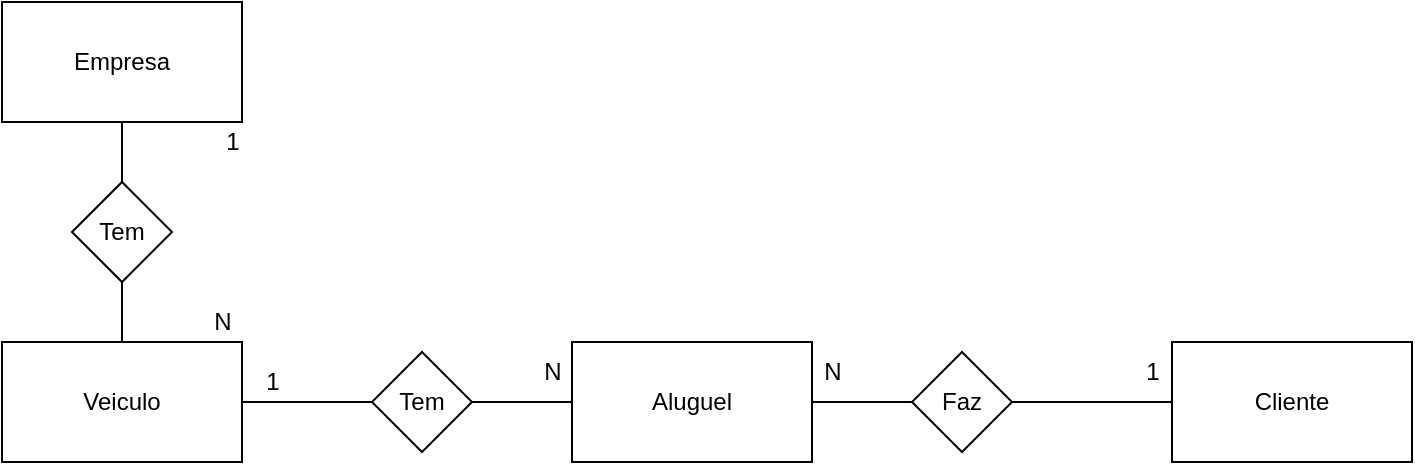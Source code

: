 <mxfile version="14.4.2" type="device" pages="2"><diagram id="yQXQJI-emIPxJdMqPkFN" name="Conceitual"><mxGraphModel dx="1422" dy="705" grid="1" gridSize="10" guides="1" tooltips="1" connect="1" arrows="1" fold="1" page="1" pageScale="1" pageWidth="827" pageHeight="1169" math="0" shadow="0"><root><mxCell id="0"/><mxCell id="1" parent="0"/><mxCell id="OzRF_6Tl5ZOd_1zt7boX-17" style="edgeStyle=orthogonalEdgeStyle;rounded=0;orthogonalLoop=1;jettySize=auto;html=1;exitX=0.5;exitY=1;exitDx=0;exitDy=0;entryX=0.5;entryY=0;entryDx=0;entryDy=0;endArrow=none;endFill=0;" parent="1" source="OzRF_6Tl5ZOd_1zt7boX-1" target="OzRF_6Tl5ZOd_1zt7boX-5" edge="1"><mxGeometry relative="1" as="geometry"/></mxCell><mxCell id="OzRF_6Tl5ZOd_1zt7boX-1" value="Empresa" style="rounded=0;whiteSpace=wrap;html=1;" parent="1" vertex="1"><mxGeometry x="25" y="80" width="120" height="60" as="geometry"/></mxCell><mxCell id="OzRF_6Tl5ZOd_1zt7boX-2" value="Veiculo" style="rounded=0;whiteSpace=wrap;html=1;" parent="1" vertex="1"><mxGeometry x="25" y="250" width="120" height="60" as="geometry"/></mxCell><mxCell id="OzRF_6Tl5ZOd_1zt7boX-18" style="edgeStyle=orthogonalEdgeStyle;rounded=0;orthogonalLoop=1;jettySize=auto;html=1;exitX=0.5;exitY=1;exitDx=0;exitDy=0;entryX=0.5;entryY=0;entryDx=0;entryDy=0;endArrow=none;endFill=0;" parent="1" source="OzRF_6Tl5ZOd_1zt7boX-5" target="OzRF_6Tl5ZOd_1zt7boX-2" edge="1"><mxGeometry relative="1" as="geometry"/></mxCell><mxCell id="OzRF_6Tl5ZOd_1zt7boX-5" value="Tem" style="rhombus;whiteSpace=wrap;html=1;" parent="1" vertex="1"><mxGeometry x="60" y="170" width="50" height="50" as="geometry"/></mxCell><mxCell id="OzRF_6Tl5ZOd_1zt7boX-15" style="edgeStyle=orthogonalEdgeStyle;rounded=0;orthogonalLoop=1;jettySize=auto;html=1;exitX=0;exitY=0.5;exitDx=0;exitDy=0;entryX=1;entryY=0.5;entryDx=0;entryDy=0;endArrow=none;endFill=0;" parent="1" source="OzRF_6Tl5ZOd_1zt7boX-7" target="OzRF_6Tl5ZOd_1zt7boX-11" edge="1"><mxGeometry relative="1" as="geometry"/></mxCell><mxCell id="OzRF_6Tl5ZOd_1zt7boX-7" value="Cliente" style="rounded=0;whiteSpace=wrap;html=1;" parent="1" vertex="1"><mxGeometry x="610" y="250" width="120" height="60" as="geometry"/></mxCell><mxCell id="OzRF_6Tl5ZOd_1zt7boX-45" style="edgeStyle=orthogonalEdgeStyle;rounded=0;orthogonalLoop=1;jettySize=auto;html=1;exitX=0;exitY=0.5;exitDx=0;exitDy=0;entryX=1;entryY=0.5;entryDx=0;entryDy=0;endArrow=none;endFill=0;" parent="1" source="OzRF_6Tl5ZOd_1zt7boX-11" target="OzRF_6Tl5ZOd_1zt7boX-41" edge="1"><mxGeometry relative="1" as="geometry"/></mxCell><mxCell id="OzRF_6Tl5ZOd_1zt7boX-11" value="Faz" style="rhombus;whiteSpace=wrap;html=1;" parent="1" vertex="1"><mxGeometry x="480" y="255" width="50" height="50" as="geometry"/></mxCell><mxCell id="OzRF_6Tl5ZOd_1zt7boX-22" value="1" style="text;html=1;align=center;verticalAlign=middle;resizable=0;points=[];autosize=1;" parent="1" vertex="1"><mxGeometry x="130" y="140" width="20" height="20" as="geometry"/></mxCell><mxCell id="OzRF_6Tl5ZOd_1zt7boX-33" value="N" style="text;html=1;align=center;verticalAlign=middle;resizable=0;points=[];autosize=1;" parent="1" vertex="1"><mxGeometry x="125" y="230" width="20" height="20" as="geometry"/></mxCell><mxCell id="OzRF_6Tl5ZOd_1zt7boX-46" style="edgeStyle=orthogonalEdgeStyle;rounded=0;orthogonalLoop=1;jettySize=auto;html=1;exitX=0;exitY=0.5;exitDx=0;exitDy=0;entryX=1;entryY=0.5;entryDx=0;entryDy=0;endArrow=none;endFill=0;" parent="1" source="OzRF_6Tl5ZOd_1zt7boX-41" target="OzRF_6Tl5ZOd_1zt7boX-42" edge="1"><mxGeometry relative="1" as="geometry"/></mxCell><mxCell id="OzRF_6Tl5ZOd_1zt7boX-41" value="Aluguel" style="rounded=0;whiteSpace=wrap;html=1;" parent="1" vertex="1"><mxGeometry x="310" y="250" width="120" height="60" as="geometry"/></mxCell><mxCell id="OzRF_6Tl5ZOd_1zt7boX-47" style="edgeStyle=orthogonalEdgeStyle;rounded=0;orthogonalLoop=1;jettySize=auto;html=1;exitX=0;exitY=0.5;exitDx=0;exitDy=0;entryX=1;entryY=0.5;entryDx=0;entryDy=0;endArrow=none;endFill=0;" parent="1" source="OzRF_6Tl5ZOd_1zt7boX-42" target="OzRF_6Tl5ZOd_1zt7boX-2" edge="1"><mxGeometry relative="1" as="geometry"/></mxCell><mxCell id="OzRF_6Tl5ZOd_1zt7boX-42" value="Tem" style="rhombus;whiteSpace=wrap;html=1;" parent="1" vertex="1"><mxGeometry x="210" y="255" width="50" height="50" as="geometry"/></mxCell><mxCell id="OzRF_6Tl5ZOd_1zt7boX-48" value="N" style="text;html=1;align=center;verticalAlign=middle;resizable=0;points=[];autosize=1;" parent="1" vertex="1"><mxGeometry x="430" y="255" width="20" height="20" as="geometry"/></mxCell><mxCell id="OzRF_6Tl5ZOd_1zt7boX-49" value="N" style="text;html=1;align=center;verticalAlign=middle;resizable=0;points=[];autosize=1;" parent="1" vertex="1"><mxGeometry x="290" y="255" width="20" height="20" as="geometry"/></mxCell><mxCell id="OzRF_6Tl5ZOd_1zt7boX-50" value="1" style="text;html=1;align=center;verticalAlign=middle;resizable=0;points=[];autosize=1;" parent="1" vertex="1"><mxGeometry x="150" y="260" width="20" height="20" as="geometry"/></mxCell><mxCell id="AdnG7mZwoh6DGHAHKHVe-6" value="1" style="text;html=1;align=center;verticalAlign=middle;resizable=0;points=[];autosize=1;" parent="1" vertex="1"><mxGeometry x="590" y="255" width="20" height="20" as="geometry"/></mxCell></root></mxGraphModel></diagram><diagram id="WxloWahECRz_Y48msgZb" name="Logico"><mxGraphModel dx="1422" dy="705" grid="1" gridSize="10" guides="1" tooltips="1" connect="1" arrows="1" fold="1" page="1" pageScale="1" pageWidth="827" pageHeight="1169" math="0" shadow="0"><root><mxCell id="iUPNhXFyDnNLKRicgoXA-0"/><mxCell id="iUPNhXFyDnNLKRicgoXA-1" parent="iUPNhXFyDnNLKRicgoXA-0"/><mxCell id="orEvi_06bcarz72JiU6v-0" value="Locadora" style="shape=table;startSize=30;container=1;collapsible=1;childLayout=tableLayout;fixedRows=1;rowLines=0;fontStyle=1;align=center;resizeLast=1;" parent="iUPNhXFyDnNLKRicgoXA-1" vertex="1"><mxGeometry x="70" y="90" width="150" height="120" as="geometry"/></mxCell><mxCell id="orEvi_06bcarz72JiU6v-1" value="" style="shape=partialRectangle;collapsible=0;dropTarget=0;pointerEvents=0;fillColor=none;top=0;left=0;bottom=1;right=0;points=[[0,0.5],[1,0.5]];portConstraint=eastwest;" parent="orEvi_06bcarz72JiU6v-0" vertex="1"><mxGeometry y="30" width="150" height="30" as="geometry"/></mxCell><mxCell id="orEvi_06bcarz72JiU6v-2" value="PK" style="shape=partialRectangle;connectable=0;fillColor=none;top=0;left=0;bottom=0;right=0;fontStyle=1;overflow=hidden;" parent="orEvi_06bcarz72JiU6v-1" vertex="1"><mxGeometry width="30" height="30" as="geometry"/></mxCell><mxCell id="orEvi_06bcarz72JiU6v-3" value="IdEmpresa" style="shape=partialRectangle;connectable=0;fillColor=none;top=0;left=0;bottom=0;right=0;align=left;spacingLeft=6;fontStyle=5;overflow=hidden;" parent="orEvi_06bcarz72JiU6v-1" vertex="1"><mxGeometry x="30" width="120" height="30" as="geometry"/></mxCell><mxCell id="orEvi_06bcarz72JiU6v-4" value="" style="shape=partialRectangle;collapsible=0;dropTarget=0;pointerEvents=0;fillColor=none;top=0;left=0;bottom=0;right=0;points=[[0,0.5],[1,0.5]];portConstraint=eastwest;" parent="orEvi_06bcarz72JiU6v-0" vertex="1"><mxGeometry y="60" width="150" height="30" as="geometry"/></mxCell><mxCell id="orEvi_06bcarz72JiU6v-5" value="" style="shape=partialRectangle;connectable=0;fillColor=none;top=0;left=0;bottom=0;right=0;editable=1;overflow=hidden;" parent="orEvi_06bcarz72JiU6v-4" vertex="1"><mxGeometry width="30" height="30" as="geometry"/></mxCell><mxCell id="orEvi_06bcarz72JiU6v-6" value="CNPJ" style="shape=partialRectangle;connectable=0;fillColor=none;top=0;left=0;bottom=0;right=0;align=left;spacingLeft=6;overflow=hidden;" parent="orEvi_06bcarz72JiU6v-4" vertex="1"><mxGeometry x="30" width="120" height="30" as="geometry"/></mxCell><mxCell id="orEvi_06bcarz72JiU6v-7" value="" style="shape=partialRectangle;collapsible=0;dropTarget=0;pointerEvents=0;fillColor=none;top=0;left=0;bottom=0;right=0;points=[[0,0.5],[1,0.5]];portConstraint=eastwest;" parent="orEvi_06bcarz72JiU6v-0" vertex="1"><mxGeometry y="90" width="150" height="30" as="geometry"/></mxCell><mxCell id="orEvi_06bcarz72JiU6v-8" value="" style="shape=partialRectangle;connectable=0;fillColor=none;top=0;left=0;bottom=0;right=0;editable=1;overflow=hidden;" parent="orEvi_06bcarz72JiU6v-7" vertex="1"><mxGeometry width="30" height="30" as="geometry"/></mxCell><mxCell id="orEvi_06bcarz72JiU6v-9" value="Endereco" style="shape=partialRectangle;connectable=0;fillColor=none;top=0;left=0;bottom=0;right=0;align=left;spacingLeft=6;overflow=hidden;" parent="orEvi_06bcarz72JiU6v-7" vertex="1"><mxGeometry x="30" width="120" height="30" as="geometry"/></mxCell><mxCell id="orEvi_06bcarz72JiU6v-13" value="Veiculo" style="shape=table;startSize=30;container=1;collapsible=1;childLayout=tableLayout;fixedRows=1;rowLines=0;fontStyle=1;align=center;resizeLast=1;" parent="iUPNhXFyDnNLKRicgoXA-1" vertex="1"><mxGeometry x="350" y="60" width="150" height="210" as="geometry"/></mxCell><mxCell id="orEvi_06bcarz72JiU6v-14" value="" style="shape=partialRectangle;collapsible=0;dropTarget=0;pointerEvents=0;fillColor=none;top=0;left=0;bottom=0;right=0;points=[[0,0.5],[1,0.5]];portConstraint=eastwest;" parent="orEvi_06bcarz72JiU6v-13" vertex="1"><mxGeometry y="30" width="150" height="30" as="geometry"/></mxCell><mxCell id="orEvi_06bcarz72JiU6v-15" value="PK" style="shape=partialRectangle;connectable=0;fillColor=none;top=0;left=0;bottom=0;right=0;fontStyle=1;overflow=hidden;" parent="orEvi_06bcarz72JiU6v-14" vertex="1"><mxGeometry width="60" height="30" as="geometry"/></mxCell><mxCell id="orEvi_06bcarz72JiU6v-16" value="IdVeiculo" style="shape=partialRectangle;connectable=0;fillColor=none;top=0;left=0;bottom=0;right=0;align=left;spacingLeft=6;fontStyle=5;overflow=hidden;" parent="orEvi_06bcarz72JiU6v-14" vertex="1"><mxGeometry x="60" width="90" height="30" as="geometry"/></mxCell><mxCell id="5olL-JJMe-w4XHnZbR3E-46" value="" style="shape=partialRectangle;collapsible=0;dropTarget=0;pointerEvents=0;fillColor=none;top=0;left=0;bottom=0;right=0;points=[[0,0.5],[1,0.5]];portConstraint=eastwest;" parent="orEvi_06bcarz72JiU6v-13" vertex="1"><mxGeometry y="60" width="150" height="30" as="geometry"/></mxCell><mxCell id="5olL-JJMe-w4XHnZbR3E-47" value="FK" style="shape=partialRectangle;connectable=0;fillColor=none;top=0;left=0;bottom=0;right=0;fontStyle=1;overflow=hidden;" parent="5olL-JJMe-w4XHnZbR3E-46" vertex="1"><mxGeometry width="60" height="30" as="geometry"/></mxCell><mxCell id="5olL-JJMe-w4XHnZbR3E-48" value="IdEmpresa" style="shape=partialRectangle;connectable=0;fillColor=none;top=0;left=0;bottom=0;right=0;align=left;spacingLeft=6;fontStyle=5;overflow=hidden;" parent="5olL-JJMe-w4XHnZbR3E-46" vertex="1"><mxGeometry x="60" width="90" height="30" as="geometry"/></mxCell><mxCell id="orEvi_06bcarz72JiU6v-17" value="" style="shape=partialRectangle;collapsible=0;dropTarget=0;pointerEvents=0;fillColor=none;top=0;left=0;bottom=1;right=0;points=[[0,0.5],[1,0.5]];portConstraint=eastwest;" parent="orEvi_06bcarz72JiU6v-13" vertex="1"><mxGeometry y="90" width="150" height="30" as="geometry"/></mxCell><mxCell id="orEvi_06bcarz72JiU6v-18" value="FK" style="shape=partialRectangle;connectable=0;fillColor=none;top=0;left=0;bottom=0;right=0;fontStyle=1;overflow=hidden;" parent="orEvi_06bcarz72JiU6v-17" vertex="1"><mxGeometry width="60" height="30" as="geometry"/></mxCell><mxCell id="orEvi_06bcarz72JiU6v-19" value="IdAluguel" style="shape=partialRectangle;connectable=0;fillColor=none;top=0;left=0;bottom=0;right=0;align=left;spacingLeft=6;fontStyle=5;overflow=hidden;" parent="orEvi_06bcarz72JiU6v-17" vertex="1"><mxGeometry x="60" width="90" height="30" as="geometry"/></mxCell><mxCell id="LzxK7QhGtGeR3hgmUoo5-0" value="" style="shape=partialRectangle;collapsible=0;dropTarget=0;pointerEvents=0;fillColor=none;top=0;left=0;bottom=0;right=0;points=[[0,0.5],[1,0.5]];portConstraint=eastwest;" vertex="1" parent="orEvi_06bcarz72JiU6v-13"><mxGeometry y="120" width="150" height="30" as="geometry"/></mxCell><mxCell id="LzxK7QhGtGeR3hgmUoo5-1" value="" style="shape=partialRectangle;connectable=0;fillColor=none;top=0;left=0;bottom=0;right=0;editable=1;overflow=hidden;" vertex="1" parent="LzxK7QhGtGeR3hgmUoo5-0"><mxGeometry width="60" height="30" as="geometry"/></mxCell><mxCell id="LzxK7QhGtGeR3hgmUoo5-2" value="Modelo" style="shape=partialRectangle;connectable=0;fillColor=none;top=0;left=0;bottom=0;right=0;align=left;spacingLeft=6;overflow=hidden;" vertex="1" parent="LzxK7QhGtGeR3hgmUoo5-0"><mxGeometry x="60" width="90" height="30" as="geometry"/></mxCell><mxCell id="LzxK7QhGtGeR3hgmUoo5-3" value="" style="shape=partialRectangle;collapsible=0;dropTarget=0;pointerEvents=0;fillColor=none;top=0;left=0;bottom=0;right=0;points=[[0,0.5],[1,0.5]];portConstraint=eastwest;" vertex="1" parent="orEvi_06bcarz72JiU6v-13"><mxGeometry y="150" width="150" height="30" as="geometry"/></mxCell><mxCell id="LzxK7QhGtGeR3hgmUoo5-4" value="" style="shape=partialRectangle;connectable=0;fillColor=none;top=0;left=0;bottom=0;right=0;editable=1;overflow=hidden;" vertex="1" parent="LzxK7QhGtGeR3hgmUoo5-3"><mxGeometry width="60" height="30" as="geometry"/></mxCell><mxCell id="LzxK7QhGtGeR3hgmUoo5-5" value="Marca" style="shape=partialRectangle;connectable=0;fillColor=none;top=0;left=0;bottom=0;right=0;align=left;spacingLeft=6;overflow=hidden;" vertex="1" parent="LzxK7QhGtGeR3hgmUoo5-3"><mxGeometry x="60" width="90" height="30" as="geometry"/></mxCell><mxCell id="LzxK7QhGtGeR3hgmUoo5-6" value="" style="shape=partialRectangle;collapsible=0;dropTarget=0;pointerEvents=0;fillColor=none;top=0;left=0;bottom=0;right=0;points=[[0,0.5],[1,0.5]];portConstraint=eastwest;" vertex="1" parent="orEvi_06bcarz72JiU6v-13"><mxGeometry y="180" width="150" height="30" as="geometry"/></mxCell><mxCell id="LzxK7QhGtGeR3hgmUoo5-7" value="" style="shape=partialRectangle;connectable=0;fillColor=none;top=0;left=0;bottom=0;right=0;editable=1;overflow=hidden;" vertex="1" parent="LzxK7QhGtGeR3hgmUoo5-6"><mxGeometry width="60" height="30" as="geometry"/></mxCell><mxCell id="LzxK7QhGtGeR3hgmUoo5-8" value="Placa" style="shape=partialRectangle;connectable=0;fillColor=none;top=0;left=0;bottom=0;right=0;align=left;spacingLeft=6;overflow=hidden;" vertex="1" parent="LzxK7QhGtGeR3hgmUoo5-6"><mxGeometry x="60" width="90" height="30" as="geometry"/></mxCell><mxCell id="iRICgcWZECTCAwtJ1tFt-0" value="" style="edgeStyle=entityRelationEdgeStyle;fontSize=12;html=1;endArrow=ERoneToMany;exitX=1;exitY=0.5;exitDx=0;exitDy=0;entryX=0;entryY=0.5;entryDx=0;entryDy=0;" parent="iUPNhXFyDnNLKRicgoXA-1" source="orEvi_06bcarz72JiU6v-1" target="5olL-JJMe-w4XHnZbR3E-46" edge="1"><mxGeometry width="100" height="100" relative="1" as="geometry"><mxPoint x="170" y="150" as="sourcePoint"/><mxPoint x="270" y="50" as="targetPoint"/></mxGeometry></mxCell><mxCell id="2EoEis0VYHeWsrDJa7NP-0" value="Cliente" style="shape=table;startSize=30;container=1;collapsible=1;childLayout=tableLayout;fixedRows=1;rowLines=0;fontStyle=1;align=center;resizeLast=1;dashed=1;dashPattern=1 1;strokeWidth=1;fillColor=#ffffff;gradientColor=none;" parent="iUPNhXFyDnNLKRicgoXA-1" vertex="1"><mxGeometry x="340" y="350" width="160" height="210" as="geometry"/></mxCell><mxCell id="2EoEis0VYHeWsrDJa7NP-1" value="" style="shape=partialRectangle;collapsible=0;dropTarget=0;pointerEvents=0;fillColor=none;top=0;left=0;bottom=0;right=0;points=[[0,0.5],[1,0.5]];portConstraint=eastwest;" parent="2EoEis0VYHeWsrDJa7NP-0" vertex="1"><mxGeometry y="30" width="160" height="30" as="geometry"/></mxCell><mxCell id="2EoEis0VYHeWsrDJa7NP-2" value="PK" style="shape=partialRectangle;connectable=0;fillColor=none;top=0;left=0;bottom=0;right=0;fontStyle=1;overflow=hidden;" parent="2EoEis0VYHeWsrDJa7NP-1" vertex="1"><mxGeometry width="60" height="30" as="geometry"/></mxCell><mxCell id="2EoEis0VYHeWsrDJa7NP-3" value="IdCliente" style="shape=partialRectangle;connectable=0;fillColor=none;top=0;left=0;bottom=0;right=0;align=left;spacingLeft=6;fontStyle=5;overflow=hidden;" parent="2EoEis0VYHeWsrDJa7NP-1" vertex="1"><mxGeometry x="60" width="100" height="30" as="geometry"/></mxCell><mxCell id="2EoEis0VYHeWsrDJa7NP-4" value="" style="shape=partialRectangle;collapsible=0;dropTarget=0;pointerEvents=0;fillColor=none;top=0;left=0;bottom=1;right=0;points=[[0,0.5],[1,0.5]];portConstraint=eastwest;" parent="2EoEis0VYHeWsrDJa7NP-0" vertex="1"><mxGeometry y="60" width="160" height="30" as="geometry"/></mxCell><mxCell id="2EoEis0VYHeWsrDJa7NP-5" value="FK" style="shape=partialRectangle;connectable=0;fillColor=none;top=0;left=0;bottom=0;right=0;fontStyle=1;overflow=hidden;" parent="2EoEis0VYHeWsrDJa7NP-4" vertex="1"><mxGeometry width="60" height="30" as="geometry"/></mxCell><mxCell id="2EoEis0VYHeWsrDJa7NP-6" value="IdAluguel" style="shape=partialRectangle;connectable=0;fillColor=none;top=0;left=0;bottom=0;right=0;align=left;spacingLeft=6;fontStyle=5;overflow=hidden;" parent="2EoEis0VYHeWsrDJa7NP-4" vertex="1"><mxGeometry x="60" width="100" height="30" as="geometry"/></mxCell><mxCell id="2EoEis0VYHeWsrDJa7NP-7" value="" style="shape=partialRectangle;collapsible=0;dropTarget=0;pointerEvents=0;fillColor=none;top=0;left=0;bottom=0;right=0;points=[[0,0.5],[1,0.5]];portConstraint=eastwest;" parent="2EoEis0VYHeWsrDJa7NP-0" vertex="1"><mxGeometry y="90" width="160" height="30" as="geometry"/></mxCell><mxCell id="2EoEis0VYHeWsrDJa7NP-8" value="" style="shape=partialRectangle;connectable=0;fillColor=none;top=0;left=0;bottom=0;right=0;editable=1;overflow=hidden;" parent="2EoEis0VYHeWsrDJa7NP-7" vertex="1"><mxGeometry width="60" height="30" as="geometry"/></mxCell><mxCell id="2EoEis0VYHeWsrDJa7NP-9" value="Nome" style="shape=partialRectangle;connectable=0;fillColor=none;top=0;left=0;bottom=0;right=0;align=left;spacingLeft=6;overflow=hidden;" parent="2EoEis0VYHeWsrDJa7NP-7" vertex="1"><mxGeometry x="60" width="100" height="30" as="geometry"/></mxCell><mxCell id="2EoEis0VYHeWsrDJa7NP-10" value="" style="shape=partialRectangle;collapsible=0;dropTarget=0;pointerEvents=0;fillColor=none;top=0;left=0;bottom=0;right=0;points=[[0,0.5],[1,0.5]];portConstraint=eastwest;" parent="2EoEis0VYHeWsrDJa7NP-0" vertex="1"><mxGeometry y="120" width="160" height="30" as="geometry"/></mxCell><mxCell id="2EoEis0VYHeWsrDJa7NP-11" value="" style="shape=partialRectangle;connectable=0;fillColor=none;top=0;left=0;bottom=0;right=0;editable=1;overflow=hidden;" parent="2EoEis0VYHeWsrDJa7NP-10" vertex="1"><mxGeometry width="60" height="30" as="geometry"/></mxCell><mxCell id="2EoEis0VYHeWsrDJa7NP-12" value="CPF" style="shape=partialRectangle;connectable=0;fillColor=none;top=0;left=0;bottom=0;right=0;align=left;spacingLeft=6;overflow=hidden;" parent="2EoEis0VYHeWsrDJa7NP-10" vertex="1"><mxGeometry x="60" width="100" height="30" as="geometry"/></mxCell><mxCell id="NdoMmd2xsoxcIiboDY3L-13" value="" style="shape=partialRectangle;collapsible=0;dropTarget=0;pointerEvents=0;fillColor=none;top=0;left=0;bottom=0;right=0;points=[[0,0.5],[1,0.5]];portConstraint=eastwest;" parent="2EoEis0VYHeWsrDJa7NP-0" vertex="1"><mxGeometry y="150" width="160" height="30" as="geometry"/></mxCell><mxCell id="NdoMmd2xsoxcIiboDY3L-14" value="" style="shape=partialRectangle;connectable=0;fillColor=none;top=0;left=0;bottom=0;right=0;editable=1;overflow=hidden;" parent="NdoMmd2xsoxcIiboDY3L-13" vertex="1"><mxGeometry width="60" height="30" as="geometry"/></mxCell><mxCell id="NdoMmd2xsoxcIiboDY3L-15" value="RG" style="shape=partialRectangle;connectable=0;fillColor=none;top=0;left=0;bottom=0;right=0;align=left;spacingLeft=6;overflow=hidden;" parent="NdoMmd2xsoxcIiboDY3L-13" vertex="1"><mxGeometry x="60" width="100" height="30" as="geometry"/></mxCell><mxCell id="NdoMmd2xsoxcIiboDY3L-24" value="" style="shape=partialRectangle;collapsible=0;dropTarget=0;pointerEvents=0;fillColor=none;top=0;left=0;bottom=0;right=0;points=[[0,0.5],[1,0.5]];portConstraint=eastwest;" parent="2EoEis0VYHeWsrDJa7NP-0" vertex="1"><mxGeometry y="180" width="160" height="30" as="geometry"/></mxCell><mxCell id="NdoMmd2xsoxcIiboDY3L-25" value="" style="shape=partialRectangle;connectable=0;fillColor=none;top=0;left=0;bottom=0;right=0;editable=1;overflow=hidden;" parent="NdoMmd2xsoxcIiboDY3L-24" vertex="1"><mxGeometry width="60" height="30" as="geometry"/></mxCell><mxCell id="NdoMmd2xsoxcIiboDY3L-26" value="Cartao" style="shape=partialRectangle;connectable=0;fillColor=none;top=0;left=0;bottom=0;right=0;align=left;spacingLeft=6;overflow=hidden;" parent="NdoMmd2xsoxcIiboDY3L-24" vertex="1"><mxGeometry x="60" width="100" height="30" as="geometry"/></mxCell><mxCell id="2EoEis0VYHeWsrDJa7NP-13" value="Aluguel" style="shape=table;startSize=30;container=1;collapsible=1;childLayout=tableLayout;fixedRows=1;rowLines=0;fontStyle=1;align=center;resizeLast=1;dashed=1;dashPattern=1 1;strokeWidth=1;fillColor=#ffffff;gradientColor=none;" parent="iUPNhXFyDnNLKRicgoXA-1" vertex="1"><mxGeometry x="40" y="290" width="180" height="220" as="geometry"/></mxCell><mxCell id="2EoEis0VYHeWsrDJa7NP-14" value="" style="shape=partialRectangle;collapsible=0;dropTarget=0;pointerEvents=0;fillColor=none;top=0;left=0;bottom=0;right=0;points=[[0,0.5],[1,0.5]];portConstraint=eastwest;" parent="2EoEis0VYHeWsrDJa7NP-13" vertex="1"><mxGeometry y="30" width="180" height="30" as="geometry"/></mxCell><mxCell id="2EoEis0VYHeWsrDJa7NP-15" value="PK" style="shape=partialRectangle;connectable=0;fillColor=none;top=0;left=0;bottom=0;right=0;fontStyle=1;overflow=hidden;" parent="2EoEis0VYHeWsrDJa7NP-14" vertex="1"><mxGeometry width="60" height="30" as="geometry"/></mxCell><mxCell id="2EoEis0VYHeWsrDJa7NP-16" value="IdAluguel" style="shape=partialRectangle;connectable=0;fillColor=none;top=0;left=0;bottom=0;right=0;align=left;spacingLeft=6;fontStyle=5;overflow=hidden;" parent="2EoEis0VYHeWsrDJa7NP-14" vertex="1"><mxGeometry x="60" width="120" height="30" as="geometry"/></mxCell><mxCell id="NdoMmd2xsoxcIiboDY3L-16" value="" style="shape=partialRectangle;collapsible=0;dropTarget=0;pointerEvents=0;fillColor=none;top=0;left=0;bottom=0;right=0;points=[[0,0.5],[1,0.5]];portConstraint=eastwest;" parent="2EoEis0VYHeWsrDJa7NP-13" vertex="1"><mxGeometry y="60" width="180" height="30" as="geometry"/></mxCell><mxCell id="NdoMmd2xsoxcIiboDY3L-17" value="FK" style="shape=partialRectangle;connectable=0;fillColor=none;top=0;left=0;bottom=0;right=0;fontStyle=1;overflow=hidden;" parent="NdoMmd2xsoxcIiboDY3L-16" vertex="1"><mxGeometry width="60" height="30" as="geometry"/></mxCell><mxCell id="NdoMmd2xsoxcIiboDY3L-18" value="IdVeiculo" style="shape=partialRectangle;connectable=0;fillColor=none;top=0;left=0;bottom=0;right=0;align=left;spacingLeft=6;fontStyle=5;overflow=hidden;" parent="NdoMmd2xsoxcIiboDY3L-16" vertex="1"><mxGeometry x="60" width="120" height="30" as="geometry"/></mxCell><mxCell id="2EoEis0VYHeWsrDJa7NP-17" value="" style="shape=partialRectangle;collapsible=0;dropTarget=0;pointerEvents=0;fillColor=none;top=0;left=0;bottom=1;right=0;points=[[0,0.5],[1,0.5]];portConstraint=eastwest;" parent="2EoEis0VYHeWsrDJa7NP-13" vertex="1"><mxGeometry y="90" width="180" height="30" as="geometry"/></mxCell><mxCell id="2EoEis0VYHeWsrDJa7NP-18" value="FK" style="shape=partialRectangle;connectable=0;fillColor=none;top=0;left=0;bottom=0;right=0;fontStyle=1;overflow=hidden;" parent="2EoEis0VYHeWsrDJa7NP-17" vertex="1"><mxGeometry width="60" height="30" as="geometry"/></mxCell><mxCell id="2EoEis0VYHeWsrDJa7NP-19" value="IdCliente" style="shape=partialRectangle;connectable=0;fillColor=none;top=0;left=0;bottom=0;right=0;align=left;spacingLeft=6;fontStyle=5;overflow=hidden;" parent="2EoEis0VYHeWsrDJa7NP-17" vertex="1"><mxGeometry x="60" width="120" height="30" as="geometry"/></mxCell><mxCell id="2EoEis0VYHeWsrDJa7NP-20" value="" style="shape=partialRectangle;collapsible=0;dropTarget=0;pointerEvents=0;fillColor=none;top=0;left=0;bottom=0;right=0;points=[[0,0.5],[1,0.5]];portConstraint=eastwest;" parent="2EoEis0VYHeWsrDJa7NP-13" vertex="1"><mxGeometry y="120" width="180" height="30" as="geometry"/></mxCell><mxCell id="2EoEis0VYHeWsrDJa7NP-21" value="" style="shape=partialRectangle;connectable=0;fillColor=none;top=0;left=0;bottom=0;right=0;editable=1;overflow=hidden;" parent="2EoEis0VYHeWsrDJa7NP-20" vertex="1"><mxGeometry width="60" height="30" as="geometry"/></mxCell><mxCell id="2EoEis0VYHeWsrDJa7NP-22" value="DataAluguel" style="shape=partialRectangle;connectable=0;fillColor=none;top=0;left=0;bottom=0;right=0;align=left;spacingLeft=6;overflow=hidden;" parent="2EoEis0VYHeWsrDJa7NP-20" vertex="1"><mxGeometry x="60" width="120" height="30" as="geometry"/></mxCell><mxCell id="2EoEis0VYHeWsrDJa7NP-23" value="" style="shape=partialRectangle;collapsible=0;dropTarget=0;pointerEvents=0;fillColor=none;top=0;left=0;bottom=0;right=0;points=[[0,0.5],[1,0.5]];portConstraint=eastwest;" parent="2EoEis0VYHeWsrDJa7NP-13" vertex="1"><mxGeometry y="150" width="180" height="30" as="geometry"/></mxCell><mxCell id="2EoEis0VYHeWsrDJa7NP-24" value="" style="shape=partialRectangle;connectable=0;fillColor=none;top=0;left=0;bottom=0;right=0;editable=1;overflow=hidden;" parent="2EoEis0VYHeWsrDJa7NP-23" vertex="1"><mxGeometry width="60" height="30" as="geometry"/></mxCell><mxCell id="2EoEis0VYHeWsrDJa7NP-25" value="Preco" style="shape=partialRectangle;connectable=0;fillColor=none;top=0;left=0;bottom=0;right=0;align=left;spacingLeft=6;overflow=hidden;" parent="2EoEis0VYHeWsrDJa7NP-23" vertex="1"><mxGeometry x="60" width="120" height="30" as="geometry"/></mxCell><mxCell id="NdoMmd2xsoxcIiboDY3L-21" value="" style="shape=partialRectangle;collapsible=0;dropTarget=0;pointerEvents=0;fillColor=none;top=0;left=0;bottom=0;right=0;points=[[0,0.5],[1,0.5]];portConstraint=eastwest;" parent="2EoEis0VYHeWsrDJa7NP-13" vertex="1"><mxGeometry y="180" width="180" height="30" as="geometry"/></mxCell><mxCell id="NdoMmd2xsoxcIiboDY3L-22" value="" style="shape=partialRectangle;connectable=0;fillColor=none;top=0;left=0;bottom=0;right=0;editable=1;overflow=hidden;" parent="NdoMmd2xsoxcIiboDY3L-21" vertex="1"><mxGeometry width="60" height="30" as="geometry"/></mxCell><mxCell id="NdoMmd2xsoxcIiboDY3L-23" value="Expiracao" style="shape=partialRectangle;connectable=0;fillColor=none;top=0;left=0;bottom=0;right=0;align=left;spacingLeft=6;overflow=hidden;" parent="NdoMmd2xsoxcIiboDY3L-21" vertex="1"><mxGeometry x="60" width="120" height="30" as="geometry"/></mxCell><mxCell id="NdoMmd2xsoxcIiboDY3L-19" value="" style="edgeStyle=entityRelationEdgeStyle;fontSize=12;html=1;endArrow=ERmandOne;startArrow=ERmandOne;entryX=0;entryY=0.5;entryDx=0;entryDy=0;exitX=1;exitY=0.5;exitDx=0;exitDy=0;" parent="iUPNhXFyDnNLKRicgoXA-1" source="2EoEis0VYHeWsrDJa7NP-17" target="2EoEis0VYHeWsrDJa7NP-1" edge="1"><mxGeometry width="100" height="100" relative="1" as="geometry"><mxPoint x="560" y="380" as="sourcePoint"/><mxPoint x="660" y="280" as="targetPoint"/></mxGeometry></mxCell><mxCell id="NdoMmd2xsoxcIiboDY3L-20" value="" style="edgeStyle=entityRelationEdgeStyle;fontSize=12;html=1;endArrow=ERmandOne;startArrow=ERmandOne;entryX=1;entryY=0.5;entryDx=0;entryDy=0;exitX=0;exitY=0.5;exitDx=0;exitDy=0;" parent="iUPNhXFyDnNLKRicgoXA-1" source="orEvi_06bcarz72JiU6v-17" target="2EoEis0VYHeWsrDJa7NP-14" edge="1"><mxGeometry width="100" height="100" relative="1" as="geometry"><mxPoint x="30" y="380" as="sourcePoint"/><mxPoint x="130" y="280" as="targetPoint"/></mxGeometry></mxCell></root></mxGraphModel></diagram></mxfile>